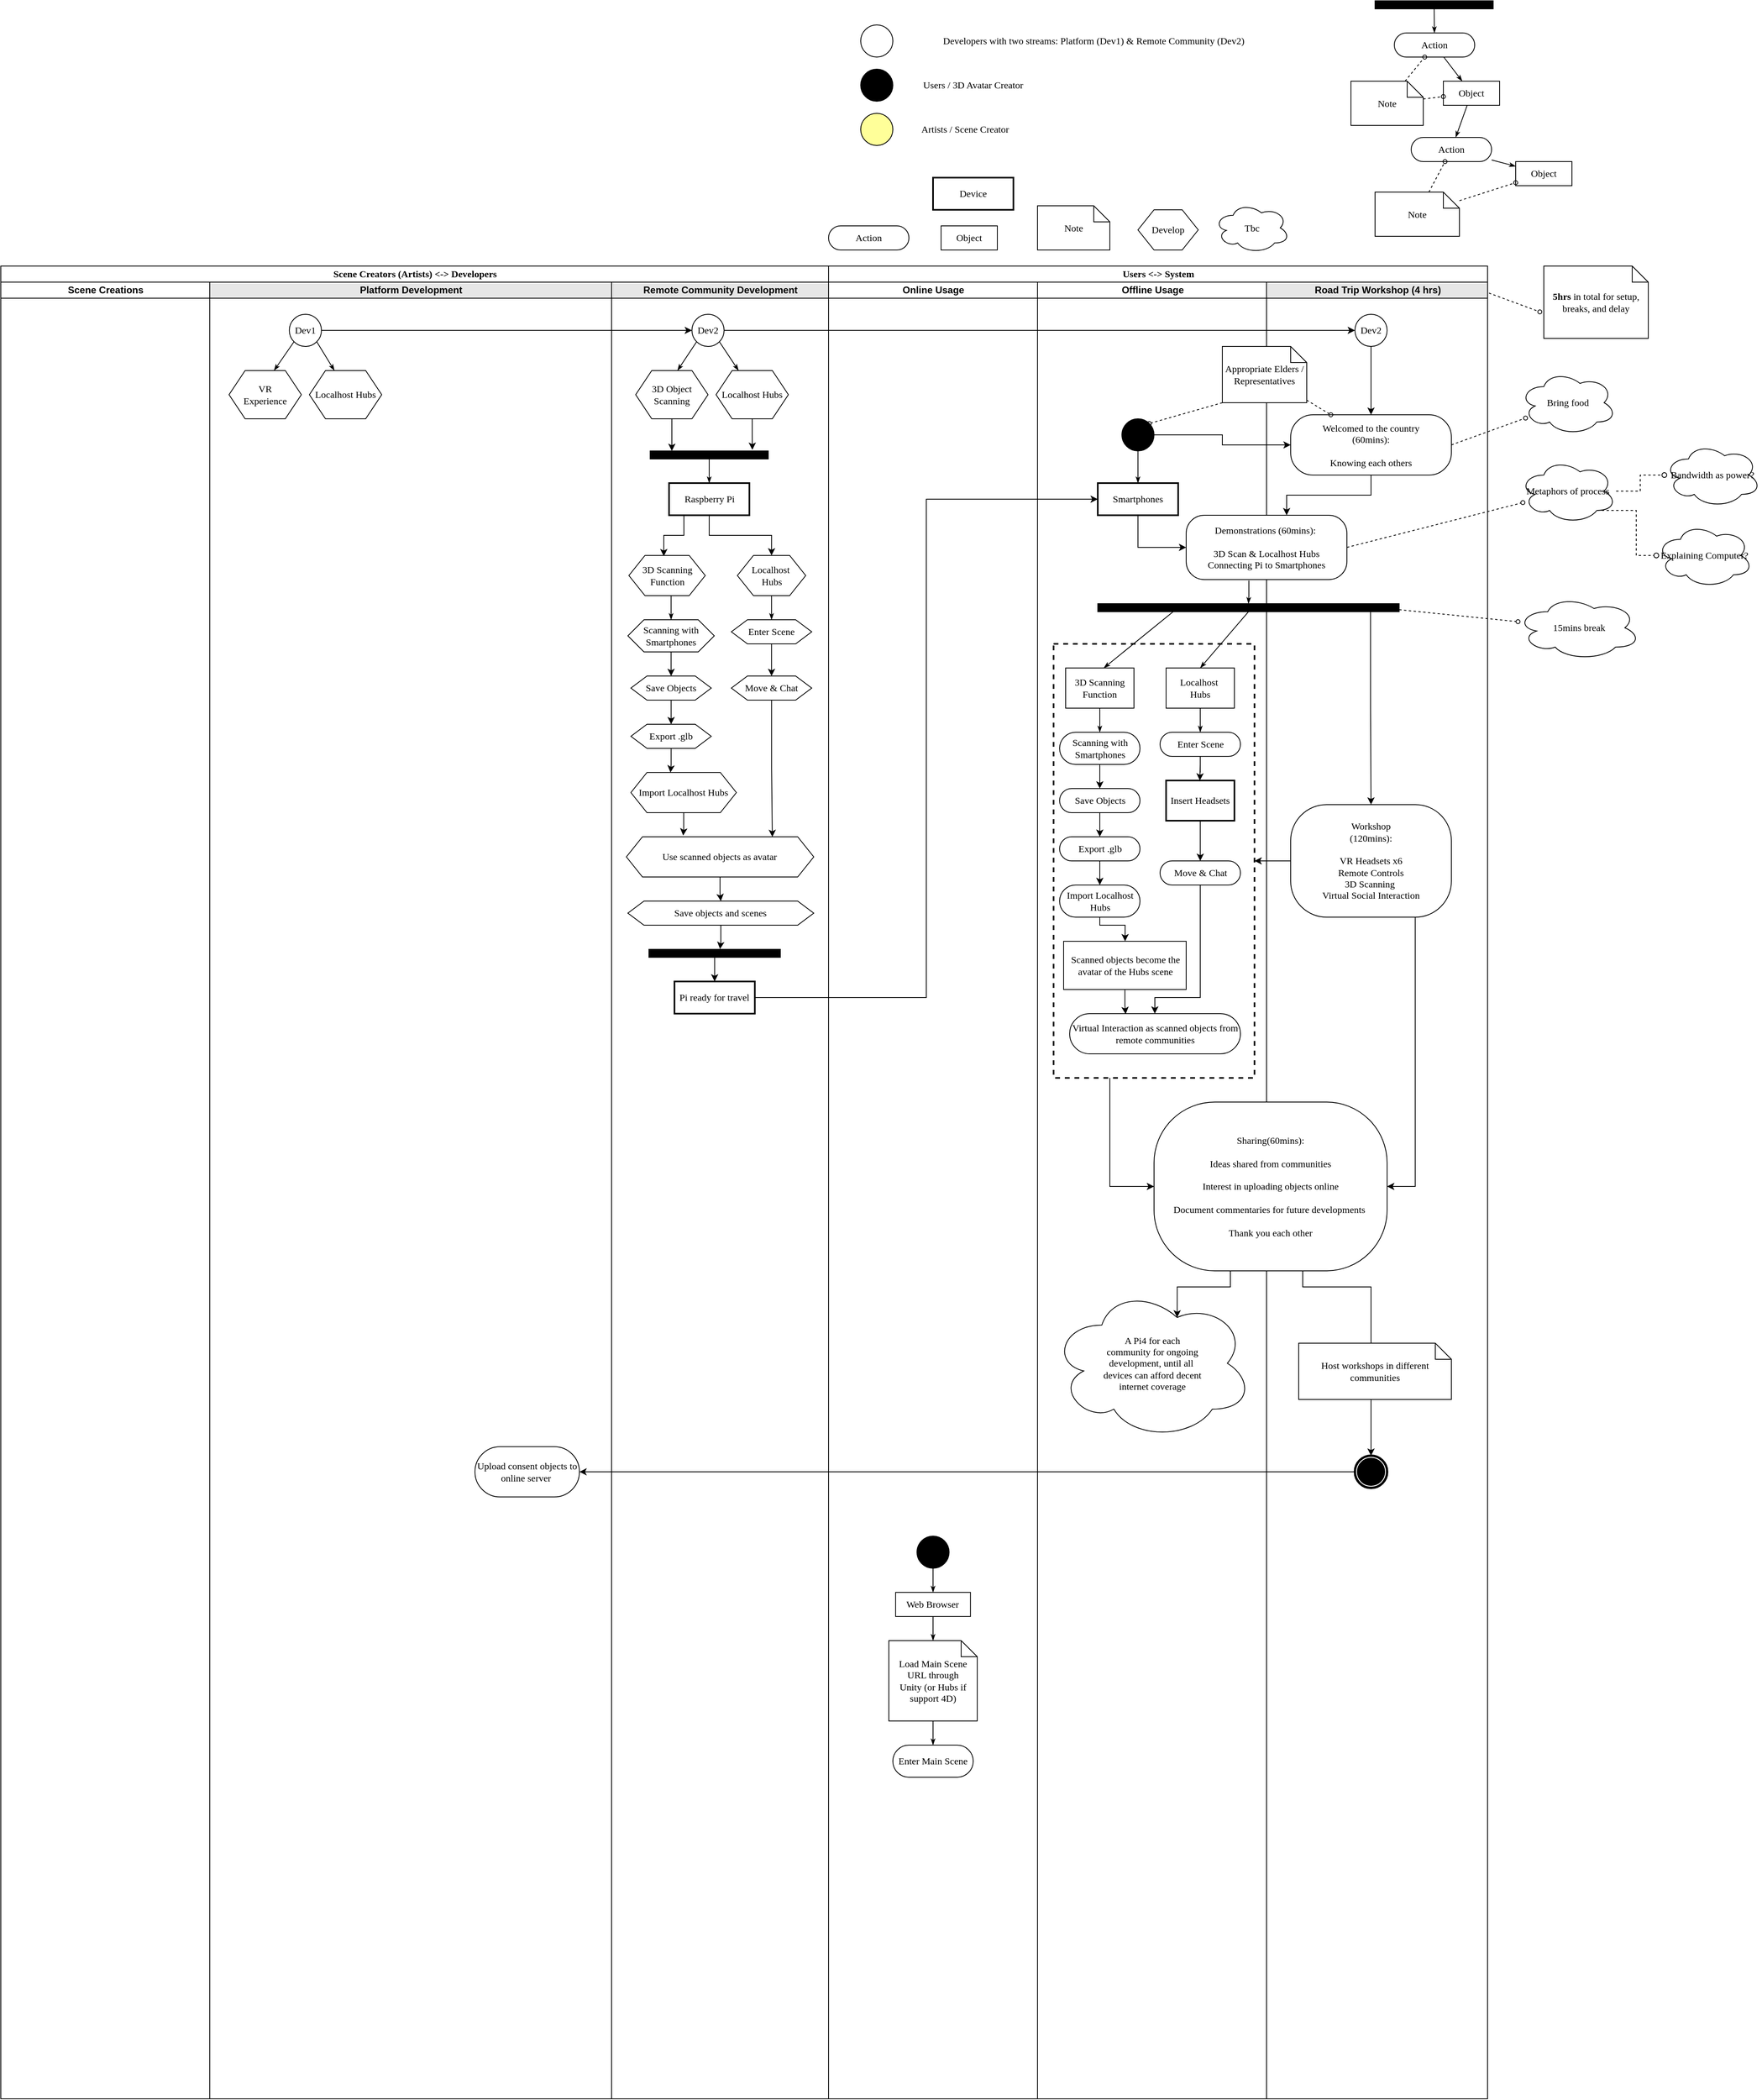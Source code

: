 <mxfile version="14.4.2" type="github">
  <diagram name="Page-1" id="0783ab3e-0a74-02c8-0abd-f7b4e66b4bec">
    <mxGraphModel dx="4490" dy="3575" grid="1" gridSize="10" guides="1" tooltips="1" connect="1" arrows="1" fold="1" page="1" pageScale="1" pageWidth="850" pageHeight="1100" background="#ffffff" math="0" shadow="0">
      <root>
        <mxCell id="0" />
        <mxCell id="1" parent="0" />
        <mxCell id="1c1d494c118603dd-1" value="Users &amp;lt;-&amp;gt; System" style="swimlane;html=1;childLayout=stackLayout;startSize=20;rounded=0;shadow=0;comic=0;labelBackgroundColor=none;strokeWidth=1;fontFamily=Verdana;fontSize=12;align=center;" parent="1" vertex="1">
          <mxGeometry x="40" y="20" width="820" height="2280" as="geometry" />
        </mxCell>
        <mxCell id="1c1d494c118603dd-2" value="Online Usage" style="swimlane;html=1;startSize=20;" parent="1c1d494c118603dd-1" vertex="1">
          <mxGeometry y="20" width="260" height="2260" as="geometry" />
        </mxCell>
        <mxCell id="T3Jf7UutJzuPVManvMLe-4" value="" style="ellipse;whiteSpace=wrap;html=1;rounded=0;shadow=0;comic=0;labelBackgroundColor=none;strokeWidth=1;fillColor=#000000;fontFamily=Verdana;fontSize=12;align=center;" parent="1c1d494c118603dd-2" vertex="1">
          <mxGeometry x="110" y="1560" width="40" height="40" as="geometry" />
        </mxCell>
        <mxCell id="T3Jf7UutJzuPVManvMLe-5" value="Enter Main Scene" style="rounded=1;whiteSpace=wrap;html=1;shadow=0;comic=0;labelBackgroundColor=none;strokeWidth=1;fontFamily=Verdana;fontSize=12;align=center;arcSize=50;" parent="1c1d494c118603dd-2" vertex="1">
          <mxGeometry x="80" y="1820" width="100" height="40" as="geometry" />
        </mxCell>
        <mxCell id="T3Jf7UutJzuPVManvMLe-3" style="edgeStyle=orthogonalEdgeStyle;rounded=0;html=1;labelBackgroundColor=none;startArrow=none;startFill=0;startSize=5;endArrow=classicThin;endFill=1;endSize=5;jettySize=auto;orthogonalLoop=1;strokeWidth=1;fontFamily=Verdana;fontSize=12;entryX=0.5;entryY=0;entryDx=0;entryDy=0;" parent="1c1d494c118603dd-2" source="T3Jf7UutJzuPVManvMLe-4" target="T3Jf7UutJzuPVManvMLe-21" edge="1">
          <mxGeometry relative="1" as="geometry">
            <mxPoint x="130" y="1640" as="targetPoint" />
          </mxGeometry>
        </mxCell>
        <mxCell id="T3Jf7UutJzuPVManvMLe-21" value="Web Browser" style="rounded=0;whiteSpace=wrap;html=1;shadow=0;comic=0;labelBackgroundColor=none;strokeWidth=1;fontFamily=Verdana;fontSize=12;align=center;arcSize=50;" parent="1c1d494c118603dd-2" vertex="1">
          <mxGeometry x="83.45" y="1630" width="93.12" height="30" as="geometry" />
        </mxCell>
        <mxCell id="OEucF-V7NwBfFgC7biBi-5" style="edgeStyle=orthogonalEdgeStyle;rounded=0;html=1;labelBackgroundColor=none;startArrow=none;startFill=0;startSize=5;endArrow=classicThin;endFill=1;endSize=5;jettySize=auto;orthogonalLoop=1;strokeWidth=1;fontFamily=Verdana;fontSize=12;exitX=0.5;exitY=1;exitDx=0;exitDy=0;entryX=0.5;entryY=0;entryDx=0;entryDy=0;" parent="1c1d494c118603dd-2" source="OEucF-V7NwBfFgC7biBi-24" target="T3Jf7UutJzuPVManvMLe-5" edge="1">
          <mxGeometry relative="1" as="geometry">
            <mxPoint x="140" y="1610" as="sourcePoint" />
            <mxPoint x="130" y="1720" as="targetPoint" />
          </mxGeometry>
        </mxCell>
        <mxCell id="OEucF-V7NwBfFgC7biBi-24" value="Load Main Scene URL through&lt;br&gt;Unity (or Hubs if support 4D)" style="shape=note;whiteSpace=wrap;html=1;rounded=0;shadow=0;comic=0;labelBackgroundColor=none;strokeWidth=1;fontFamily=Verdana;fontSize=12;align=center;size=20;" parent="1c1d494c118603dd-2" vertex="1">
          <mxGeometry x="75.01" y="1690" width="110" height="100" as="geometry" />
        </mxCell>
        <mxCell id="OEucF-V7NwBfFgC7biBi-25" style="edgeStyle=orthogonalEdgeStyle;rounded=0;html=1;labelBackgroundColor=none;startArrow=none;startFill=0;startSize=5;endArrow=classicThin;endFill=1;endSize=5;jettySize=auto;orthogonalLoop=1;strokeWidth=1;fontFamily=Verdana;fontSize=12;exitX=0.5;exitY=1;exitDx=0;exitDy=0;entryX=0.5;entryY=0;entryDx=0;entryDy=0;" parent="1c1d494c118603dd-2" source="T3Jf7UutJzuPVManvMLe-21" target="OEucF-V7NwBfFgC7biBi-24" edge="1">
          <mxGeometry relative="1" as="geometry">
            <mxPoint x="170.005" y="1720" as="sourcePoint" />
            <mxPoint x="170" y="1900" as="targetPoint" />
          </mxGeometry>
        </mxCell>
        <mxCell id="M7f4Bh_05YBMvfE91U6M-22" value="" style="edgeStyle=orthogonalEdgeStyle;rounded=0;orthogonalLoop=1;jettySize=auto;html=1;entryX=0;entryY=0.5;entryDx=0;entryDy=0;" edge="1" parent="1c1d494c118603dd-1" source="60571a20871a0731-4" target="M7f4Bh_05YBMvfE91U6M-14">
          <mxGeometry relative="1" as="geometry">
            <mxPoint x="485" y="210" as="targetPoint" />
          </mxGeometry>
        </mxCell>
        <mxCell id="M7f4Bh_05YBMvfE91U6M-23" style="edgeStyle=none;rounded=0;html=1;dashed=1;labelBackgroundColor=none;startArrow=none;startFill=0;startSize=5;endArrow=oval;endFill=0;endSize=5;jettySize=auto;orthogonalLoop=1;strokeWidth=1;fontFamily=Verdana;fontSize=12;exitX=0;exitY=1;exitDx=0;exitDy=0;exitPerimeter=0;entryX=1;entryY=0;entryDx=0;entryDy=0;" edge="1" source="M7f4Bh_05YBMvfE91U6M-25" parent="1c1d494c118603dd-1" target="60571a20871a0731-4">
          <mxGeometry relative="1" as="geometry">
            <mxPoint x="419.142" y="165.858" as="targetPoint" />
          </mxGeometry>
        </mxCell>
        <mxCell id="M7f4Bh_05YBMvfE91U6M-31" value="" style="edgeStyle=orthogonalEdgeStyle;rounded=0;orthogonalLoop=1;jettySize=auto;html=1;entryX=0.5;entryY=1;entryDx=0;entryDy=0;startArrow=classic;startFill=1;endArrow=none;endFill=0;" edge="1" parent="1c1d494c118603dd-1" source="M7f4Bh_05YBMvfE91U6M-26" target="M7f4Bh_05YBMvfE91U6M-1">
          <mxGeometry relative="1" as="geometry">
            <mxPoint x="495" y="295" as="targetPoint" />
          </mxGeometry>
        </mxCell>
        <mxCell id="1c1d494c118603dd-4" value="Offline Usage" style="swimlane;html=1;startSize=20;" parent="1c1d494c118603dd-1" vertex="1">
          <mxGeometry x="260" y="20" width="285" height="2260" as="geometry" />
        </mxCell>
        <mxCell id="1c1d494c118603dd-27" style="edgeStyle=orthogonalEdgeStyle;rounded=0;html=1;labelBackgroundColor=none;startArrow=none;startFill=0;startSize=5;endArrow=classicThin;endFill=1;endSize=5;jettySize=auto;orthogonalLoop=1;strokeWidth=1;fontFamily=Verdana;fontSize=12;entryX=0.5;entryY=0;entryDx=0;entryDy=0;" parent="1c1d494c118603dd-4" source="60571a20871a0731-4" edge="1" target="M7f4Bh_05YBMvfE91U6M-1">
          <mxGeometry relative="1" as="geometry">
            <mxPoint x="125.0" y="560" as="targetPoint" />
          </mxGeometry>
        </mxCell>
        <mxCell id="60571a20871a0731-4" value="" style="ellipse;whiteSpace=wrap;html=1;rounded=0;shadow=0;comic=0;labelBackgroundColor=none;strokeWidth=1;fillColor=#000000;fontFamily=Verdana;fontSize=12;align=center;" parent="1c1d494c118603dd-4" vertex="1">
          <mxGeometry x="105" y="170" width="40" height="40" as="geometry" />
        </mxCell>
        <mxCell id="M7f4Bh_05YBMvfE91U6M-1" value="Smartphones" style="rounded=0;whiteSpace=wrap;html=1;shadow=0;comic=0;labelBackgroundColor=none;strokeWidth=2;fontFamily=Verdana;fontSize=12;align=center;arcSize=50;" vertex="1" parent="1c1d494c118603dd-4">
          <mxGeometry x="75" y="250" width="100" height="40" as="geometry" />
        </mxCell>
        <mxCell id="M7f4Bh_05YBMvfE91U6M-107" value="A Pi4 for each &lt;br&gt;community for ongoing &lt;br&gt;development, until all&amp;nbsp;&lt;br&gt;devices can afford decent&lt;br&gt;internet coverage" style="ellipse;shape=cloud;whiteSpace=wrap;html=1;rounded=0;shadow=0;fontFamily=Verdana;strokeWidth=1;comic=0;" vertex="1" parent="1c1d494c118603dd-4">
          <mxGeometry x="17.5" y="1250" width="250" height="190" as="geometry" />
        </mxCell>
        <mxCell id="M7f4Bh_05YBMvfE91U6M-7" value="Road Trip Workshop (4 hrs)" style="swimlane;html=1;startSize=20;fillColor=#E6E6E6;" vertex="1" parent="1c1d494c118603dd-1">
          <mxGeometry x="545" y="20" width="275" height="2260" as="geometry" />
        </mxCell>
        <mxCell id="M7f4Bh_05YBMvfE91U6M-10" value="" style="shape=mxgraph.bpmn.shape;html=1;verticalLabelPosition=bottom;labelBackgroundColor=#ffffff;verticalAlign=top;perimeter=ellipsePerimeter;outline=end;symbol=terminate;rounded=0;shadow=0;comic=0;strokeWidth=1;fontFamily=Verdana;fontSize=12;align=center;" vertex="1" parent="M7f4Bh_05YBMvfE91U6M-7">
          <mxGeometry x="110" y="1460" width="40" height="40" as="geometry" />
        </mxCell>
        <mxCell id="M7f4Bh_05YBMvfE91U6M-14" value="Welcomed to the country&lt;br&gt;(60mins):&lt;br&gt;&lt;br&gt;Knowing each others" style="rounded=1;whiteSpace=wrap;html=1;shadow=0;comic=0;labelBackgroundColor=none;strokeWidth=1;fontFamily=Verdana;fontSize=12;align=center;arcSize=37;" vertex="1" parent="M7f4Bh_05YBMvfE91U6M-7">
          <mxGeometry x="30" y="165" width="200" height="75" as="geometry" />
        </mxCell>
        <mxCell id="M7f4Bh_05YBMvfE91U6M-17" value="Dev2" style="ellipse;whiteSpace=wrap;html=1;rounded=0;shadow=0;comic=0;labelBackgroundColor=none;strokeWidth=1;fontFamily=Verdana;fontSize=12;align=center;fillColor=#FFFFFF;" vertex="1" parent="M7f4Bh_05YBMvfE91U6M-7">
          <mxGeometry x="110" y="40" width="40" height="40" as="geometry" />
        </mxCell>
        <mxCell id="M7f4Bh_05YBMvfE91U6M-20" value="" style="edgeStyle=orthogonalEdgeStyle;rounded=0;orthogonalLoop=1;jettySize=auto;html=1;entryX=0.5;entryY=0;entryDx=0;entryDy=0;" edge="1" parent="M7f4Bh_05YBMvfE91U6M-7" source="M7f4Bh_05YBMvfE91U6M-17" target="M7f4Bh_05YBMvfE91U6M-14">
          <mxGeometry relative="1" as="geometry">
            <mxPoint x="130" y="130" as="targetPoint" />
          </mxGeometry>
        </mxCell>
        <mxCell id="M7f4Bh_05YBMvfE91U6M-25" value="Appropriate Elders / Representatives" style="shape=note;whiteSpace=wrap;html=1;rounded=0;shadow=0;comic=0;labelBackgroundColor=none;strokeWidth=1;fontFamily=Verdana;fontSize=12;align=center;size=20;" vertex="1" parent="M7f4Bh_05YBMvfE91U6M-7">
          <mxGeometry x="-55" y="80" width="105" height="70" as="geometry" />
        </mxCell>
        <mxCell id="M7f4Bh_05YBMvfE91U6M-24" style="edgeStyle=none;rounded=0;html=1;dashed=1;labelBackgroundColor=none;startArrow=none;startFill=0;startSize=5;endArrow=oval;endFill=0;endSize=5;jettySize=auto;orthogonalLoop=1;strokeWidth=1;fontFamily=Verdana;fontSize=12;entryX=0.25;entryY=0;entryDx=0;entryDy=0;" edge="1" source="M7f4Bh_05YBMvfE91U6M-25" parent="M7f4Bh_05YBMvfE91U6M-7" target="M7f4Bh_05YBMvfE91U6M-14">
          <mxGeometry relative="1" as="geometry">
            <mxPoint x="100" y="135" as="targetPoint" />
          </mxGeometry>
        </mxCell>
        <mxCell id="M7f4Bh_05YBMvfE91U6M-26" value="Demonstrations (60mins):&amp;nbsp;&lt;br&gt;&lt;br&gt;3D Scan &amp;amp; Localhost Hubs&lt;br&gt;Connecting Pi to Smartphones" style="rounded=1;whiteSpace=wrap;html=1;shadow=0;comic=0;labelBackgroundColor=none;strokeWidth=1;fontFamily=Verdana;fontSize=12;align=center;arcSize=28;" vertex="1" parent="M7f4Bh_05YBMvfE91U6M-7">
          <mxGeometry x="-100" y="290" width="200" height="80" as="geometry" />
        </mxCell>
        <mxCell id="M7f4Bh_05YBMvfE91U6M-27" value="" style="edgeStyle=orthogonalEdgeStyle;rounded=0;orthogonalLoop=1;jettySize=auto;html=1;" edge="1" parent="M7f4Bh_05YBMvfE91U6M-7" source="M7f4Bh_05YBMvfE91U6M-14" target="M7f4Bh_05YBMvfE91U6M-26">
          <mxGeometry relative="1" as="geometry">
            <Array as="points">
              <mxPoint x="130" y="265" />
              <mxPoint x="25" y="265" />
            </Array>
          </mxGeometry>
        </mxCell>
        <mxCell id="M7f4Bh_05YBMvfE91U6M-33" value="" style="edgeStyle=orthogonalEdgeStyle;rounded=0;orthogonalLoop=1;jettySize=auto;html=1;exitX=0.905;exitY=0.957;exitDx=0;exitDy=0;exitPerimeter=0;" edge="1" parent="M7f4Bh_05YBMvfE91U6M-7" source="M7f4Bh_05YBMvfE91U6M-63" target="M7f4Bh_05YBMvfE91U6M-32">
          <mxGeometry relative="1" as="geometry">
            <mxPoint x="45" y="470" as="sourcePoint" />
          </mxGeometry>
        </mxCell>
        <mxCell id="M7f4Bh_05YBMvfE91U6M-104" style="edgeStyle=orthogonalEdgeStyle;rounded=0;orthogonalLoop=1;jettySize=auto;html=1;entryX=1;entryY=0.5;entryDx=0;entryDy=0;startArrow=none;startFill=0;endArrow=classic;endFill=1;" edge="1" parent="M7f4Bh_05YBMvfE91U6M-7" source="M7f4Bh_05YBMvfE91U6M-32" target="M7f4Bh_05YBMvfE91U6M-51">
          <mxGeometry relative="1" as="geometry">
            <Array as="points">
              <mxPoint x="185" y="1125" />
            </Array>
          </mxGeometry>
        </mxCell>
        <mxCell id="M7f4Bh_05YBMvfE91U6M-32" value="Workshop&lt;br&gt;(120mins):&lt;br&gt;&lt;br&gt;VR Headsets x6&lt;br&gt;Remote Controls&lt;br&gt;3D Scanning&amp;nbsp;&lt;br&gt;Virtual Social Interaction" style="rounded=1;whiteSpace=wrap;html=1;shadow=0;comic=0;labelBackgroundColor=none;strokeWidth=1;fontFamily=Verdana;fontSize=12;align=center;arcSize=32;" vertex="1" parent="M7f4Bh_05YBMvfE91U6M-7">
          <mxGeometry x="30" y="650" width="200" height="140" as="geometry" />
        </mxCell>
        <mxCell id="M7f4Bh_05YBMvfE91U6M-36" value="" style="edgeStyle=orthogonalEdgeStyle;rounded=0;orthogonalLoop=1;jettySize=auto;html=1;entryX=1;entryY=0.5;entryDx=0;entryDy=0;" edge="1" parent="M7f4Bh_05YBMvfE91U6M-7" source="M7f4Bh_05YBMvfE91U6M-32" target="M7f4Bh_05YBMvfE91U6M-34">
          <mxGeometry relative="1" as="geometry">
            <mxPoint x="-5" y="245" as="targetPoint" />
          </mxGeometry>
        </mxCell>
        <mxCell id="M7f4Bh_05YBMvfE91U6M-51" value="Sharing(60mins):&lt;br&gt;&amp;nbsp;&lt;br&gt;Ideas shared from communities&lt;br&gt;&lt;br&gt;Interest in uploading objects online&lt;br&gt;&lt;br&gt;Document commentaries for future developments&amp;nbsp;&lt;br&gt;&lt;br&gt;Thank you each other" style="rounded=1;whiteSpace=wrap;html=1;shadow=0;comic=0;labelBackgroundColor=none;strokeWidth=1;fontFamily=Verdana;fontSize=12;align=center;arcSize=36;" vertex="1" parent="M7f4Bh_05YBMvfE91U6M-7">
          <mxGeometry x="-140" y="1020" width="290" height="210" as="geometry" />
        </mxCell>
        <mxCell id="M7f4Bh_05YBMvfE91U6M-63" value="" style="whiteSpace=wrap;html=1;rounded=0;shadow=0;comic=0;labelBackgroundColor=none;strokeWidth=1;fillColor=#000000;fontFamily=Verdana;fontSize=12;align=center;rotation=0;" vertex="1" parent="M7f4Bh_05YBMvfE91U6M-7">
          <mxGeometry x="-210" y="400" width="375" height="10" as="geometry" />
        </mxCell>
        <mxCell id="M7f4Bh_05YBMvfE91U6M-64" style="edgeStyle=orthogonalEdgeStyle;rounded=0;html=1;labelBackgroundColor=none;startArrow=none;startFill=0;startSize=5;endArrow=classicThin;endFill=1;endSize=5;jettySize=auto;orthogonalLoop=1;strokeWidth=1;fontFamily=Verdana;fontSize=12;exitX=0.39;exitY=1.014;exitDx=0;exitDy=0;exitPerimeter=0;" edge="1" parent="M7f4Bh_05YBMvfE91U6M-7" target="M7f4Bh_05YBMvfE91U6M-63" source="M7f4Bh_05YBMvfE91U6M-26">
          <mxGeometry relative="1" as="geometry">
            <mxPoint x="90" y="410" as="sourcePoint" />
          </mxGeometry>
        </mxCell>
        <mxCell id="M7f4Bh_05YBMvfE91U6M-105" style="edgeStyle=orthogonalEdgeStyle;rounded=0;orthogonalLoop=1;jettySize=auto;html=1;entryX=0;entryY=0.5;entryDx=0;entryDy=0;startArrow=none;startFill=0;endArrow=classic;endFill=1;" edge="1" parent="M7f4Bh_05YBMvfE91U6M-7" source="M7f4Bh_05YBMvfE91U6M-34" target="M7f4Bh_05YBMvfE91U6M-51">
          <mxGeometry relative="1" as="geometry">
            <Array as="points">
              <mxPoint x="-195" y="1125" />
            </Array>
          </mxGeometry>
        </mxCell>
        <mxCell id="M7f4Bh_05YBMvfE91U6M-34" value="" style="rounded=0;whiteSpace=wrap;html=1;fillColor=none;dashed=1;strokeWidth=2;" vertex="1" parent="M7f4Bh_05YBMvfE91U6M-7">
          <mxGeometry x="-265" y="450" width="250" height="540" as="geometry" />
        </mxCell>
        <mxCell id="M7f4Bh_05YBMvfE91U6M-3" style="rounded=0;html=1;labelBackgroundColor=none;startArrow=none;startFill=0;startSize=5;endArrow=classicThin;endFill=1;endSize=5;jettySize=auto;orthogonalLoop=1;strokeWidth=1;fontFamily=Verdana;fontSize=12;exitX=0.25;exitY=1;exitDx=0;exitDy=0;entryX=0.5;entryY=0;entryDx=0;entryDy=0;" edge="1" parent="M7f4Bh_05YBMvfE91U6M-7" source="M7f4Bh_05YBMvfE91U6M-63">
          <mxGeometry x="320" y="460.002" as="geometry">
            <mxPoint x="-174.142" y="420.002" as="sourcePoint" />
            <mxPoint x="-202.5" y="480" as="targetPoint" />
          </mxGeometry>
        </mxCell>
        <mxCell id="M7f4Bh_05YBMvfE91U6M-4" style="rounded=0;html=1;labelBackgroundColor=none;startArrow=none;startFill=0;startSize=5;endArrow=classicThin;endFill=1;endSize=5;jettySize=auto;orthogonalLoop=1;strokeWidth=1;fontFamily=Verdana;fontSize=12;exitX=0.5;exitY=1;exitDx=0;exitDy=0;entryX=0.5;entryY=0;entryDx=0;entryDy=0;" edge="1" parent="M7f4Bh_05YBMvfE91U6M-7" source="M7f4Bh_05YBMvfE91U6M-63">
          <mxGeometry x="320" y="460.002" as="geometry">
            <mxPoint x="-145.858" y="420.002" as="sourcePoint" />
            <mxPoint x="-82.5" y="480" as="targetPoint" />
          </mxGeometry>
        </mxCell>
        <mxCell id="M7f4Bh_05YBMvfE91U6M-53" value="3D Scanning Function" style="rounded=0;whiteSpace=wrap;html=1;shadow=0;comic=0;labelBackgroundColor=none;strokeWidth=1;fontFamily=Verdana;fontSize=12;align=center;arcSize=50;" vertex="1" parent="M7f4Bh_05YBMvfE91U6M-7">
          <mxGeometry x="-250" y="480" width="85" height="50" as="geometry" />
        </mxCell>
        <mxCell id="M7f4Bh_05YBMvfE91U6M-55" value="Localhost&amp;nbsp;&lt;br&gt;Hubs" style="rounded=0;whiteSpace=wrap;html=1;shadow=0;comic=0;labelBackgroundColor=none;strokeWidth=1;fontFamily=Verdana;fontSize=12;align=center;arcSize=50;" vertex="1" parent="M7f4Bh_05YBMvfE91U6M-7">
          <mxGeometry x="-125" y="480" width="85" height="50" as="geometry" />
        </mxCell>
        <mxCell id="M7f4Bh_05YBMvfE91U6M-58" value="Scanning with Smartphones" style="rounded=1;whiteSpace=wrap;html=1;shadow=0;comic=0;labelBackgroundColor=none;strokeWidth=1;fontFamily=Verdana;fontSize=12;align=center;arcSize=50;" vertex="1" parent="M7f4Bh_05YBMvfE91U6M-7">
          <mxGeometry x="-257.5" y="560" width="100" height="40" as="geometry" />
        </mxCell>
        <mxCell id="M7f4Bh_05YBMvfE91U6M-59" style="edgeStyle=orthogonalEdgeStyle;rounded=0;html=1;labelBackgroundColor=none;startArrow=none;startFill=0;startSize=5;endArrow=classicThin;endFill=1;endSize=5;jettySize=auto;orthogonalLoop=1;strokeWidth=1;fontFamily=Verdana;fontSize=12;exitX=0.5;exitY=1;exitDx=0;exitDy=0;entryX=0.5;entryY=0;entryDx=0;entryDy=0;" edge="1" parent="M7f4Bh_05YBMvfE91U6M-7" target="M7f4Bh_05YBMvfE91U6M-58">
          <mxGeometry x="320" y="460.002" as="geometry">
            <mxPoint x="-207.49" y="530" as="sourcePoint" />
            <mxPoint x="-247.5" y="420" as="targetPoint" />
          </mxGeometry>
        </mxCell>
        <mxCell id="M7f4Bh_05YBMvfE91U6M-60" value="Enter Scene" style="rounded=1;whiteSpace=wrap;html=1;shadow=0;comic=0;labelBackgroundColor=none;strokeWidth=1;fontFamily=Verdana;fontSize=12;align=center;arcSize=50;" vertex="1" parent="M7f4Bh_05YBMvfE91U6M-7">
          <mxGeometry x="-132.5" y="560" width="100" height="30" as="geometry" />
        </mxCell>
        <mxCell id="M7f4Bh_05YBMvfE91U6M-61" style="edgeStyle=orthogonalEdgeStyle;rounded=0;html=1;labelBackgroundColor=none;startArrow=none;startFill=0;startSize=5;endArrow=classicThin;endFill=1;endSize=5;jettySize=auto;orthogonalLoop=1;strokeWidth=1;fontFamily=Verdana;fontSize=12;exitX=0.5;exitY=1;exitDx=0;exitDy=0;entryX=0.5;entryY=0;entryDx=0;entryDy=0;" edge="1" parent="M7f4Bh_05YBMvfE91U6M-7" target="M7f4Bh_05YBMvfE91U6M-60">
          <mxGeometry x="320" y="460.002" as="geometry">
            <mxPoint x="-82.49" y="530" as="sourcePoint" />
            <mxPoint x="-422.5" y="380" as="targetPoint" />
          </mxGeometry>
        </mxCell>
        <mxCell id="M7f4Bh_05YBMvfE91U6M-65" value="Save Objects" style="rounded=1;whiteSpace=wrap;html=1;shadow=0;comic=0;labelBackgroundColor=none;strokeWidth=1;fontFamily=Verdana;fontSize=12;align=center;arcSize=50;" vertex="1" parent="M7f4Bh_05YBMvfE91U6M-7">
          <mxGeometry x="-257.5" y="630" width="100" height="30" as="geometry" />
        </mxCell>
        <mxCell id="M7f4Bh_05YBMvfE91U6M-66" value="" style="edgeStyle=orthogonalEdgeStyle;rounded=0;orthogonalLoop=1;jettySize=auto;html=1;startArrow=none;startFill=0;endArrow=classic;endFill=1;" edge="1" parent="M7f4Bh_05YBMvfE91U6M-7" source="M7f4Bh_05YBMvfE91U6M-58" target="M7f4Bh_05YBMvfE91U6M-65">
          <mxGeometry relative="1" as="geometry" />
        </mxCell>
        <mxCell id="M7f4Bh_05YBMvfE91U6M-67" value="Export .glb" style="rounded=1;whiteSpace=wrap;html=1;shadow=0;comic=0;labelBackgroundColor=none;strokeWidth=1;fontFamily=Verdana;fontSize=12;align=center;arcSize=50;" vertex="1" parent="M7f4Bh_05YBMvfE91U6M-7">
          <mxGeometry x="-257.5" y="690" width="100" height="30" as="geometry" />
        </mxCell>
        <mxCell id="M7f4Bh_05YBMvfE91U6M-68" value="" style="edgeStyle=orthogonalEdgeStyle;rounded=0;orthogonalLoop=1;jettySize=auto;html=1;startArrow=none;startFill=0;endArrow=classic;endFill=1;" edge="1" parent="M7f4Bh_05YBMvfE91U6M-7" source="M7f4Bh_05YBMvfE91U6M-65" target="M7f4Bh_05YBMvfE91U6M-67">
          <mxGeometry relative="1" as="geometry" />
        </mxCell>
        <mxCell id="M7f4Bh_05YBMvfE91U6M-75" value="Insert Headsets" style="rounded=0;whiteSpace=wrap;html=1;shadow=0;comic=0;labelBackgroundColor=none;strokeWidth=2;fontFamily=Verdana;fontSize=12;align=center;arcSize=50;" vertex="1" parent="M7f4Bh_05YBMvfE91U6M-7">
          <mxGeometry x="-125" y="620" width="85" height="50" as="geometry" />
        </mxCell>
        <mxCell id="M7f4Bh_05YBMvfE91U6M-83" style="edgeStyle=orthogonalEdgeStyle;rounded=0;orthogonalLoop=1;jettySize=auto;html=1;startArrow=none;startFill=0;endArrow=classic;endFill=1;" edge="1" parent="M7f4Bh_05YBMvfE91U6M-7" source="M7f4Bh_05YBMvfE91U6M-77" target="M7f4Bh_05YBMvfE91U6M-79">
          <mxGeometry relative="1" as="geometry">
            <Array as="points">
              <mxPoint x="-207" y="800" />
              <mxPoint x="-176" y="800" />
            </Array>
          </mxGeometry>
        </mxCell>
        <mxCell id="M7f4Bh_05YBMvfE91U6M-77" value="Import Localhost Hubs" style="rounded=1;whiteSpace=wrap;html=1;shadow=0;comic=0;labelBackgroundColor=none;strokeWidth=1;fontFamily=Verdana;fontSize=12;align=center;arcSize=50;" vertex="1" parent="M7f4Bh_05YBMvfE91U6M-7">
          <mxGeometry x="-257.5" y="750" width="100" height="40" as="geometry" />
        </mxCell>
        <mxCell id="M7f4Bh_05YBMvfE91U6M-78" value="" style="edgeStyle=orthogonalEdgeStyle;rounded=0;orthogonalLoop=1;jettySize=auto;html=1;startArrow=none;startFill=0;endArrow=classic;endFill=1;" edge="1" parent="M7f4Bh_05YBMvfE91U6M-7" source="M7f4Bh_05YBMvfE91U6M-67" target="M7f4Bh_05YBMvfE91U6M-77">
          <mxGeometry relative="1" as="geometry" />
        </mxCell>
        <mxCell id="M7f4Bh_05YBMvfE91U6M-69" value="Move &amp;amp; Chat" style="rounded=1;whiteSpace=wrap;html=1;shadow=0;comic=0;labelBackgroundColor=none;strokeWidth=1;fontFamily=Verdana;fontSize=12;align=center;arcSize=50;" vertex="1" parent="M7f4Bh_05YBMvfE91U6M-7">
          <mxGeometry x="-132.5" y="720" width="100" height="30" as="geometry" />
        </mxCell>
        <mxCell id="M7f4Bh_05YBMvfE91U6M-76" value="" style="edgeStyle=orthogonalEdgeStyle;rounded=0;orthogonalLoop=1;jettySize=auto;html=1;startArrow=none;startFill=0;endArrow=classic;endFill=1;entryX=0.5;entryY=0;entryDx=0;entryDy=0;" edge="1" parent="M7f4Bh_05YBMvfE91U6M-7" source="M7f4Bh_05YBMvfE91U6M-75" target="M7f4Bh_05YBMvfE91U6M-69">
          <mxGeometry relative="1" as="geometry">
            <mxPoint x="-82" y="700" as="targetPoint" />
          </mxGeometry>
        </mxCell>
        <mxCell id="M7f4Bh_05YBMvfE91U6M-79" value="Scanned objects become the avatar of the Hubs scene" style="rounded=0;whiteSpace=wrap;html=1;shadow=0;comic=0;labelBackgroundColor=none;strokeWidth=1;fontFamily=Verdana;fontSize=12;align=center;arcSize=50;" vertex="1" parent="M7f4Bh_05YBMvfE91U6M-7">
          <mxGeometry x="-252.5" y="820" width="152.5" height="60" as="geometry" />
        </mxCell>
        <mxCell id="M7f4Bh_05YBMvfE91U6M-93" value="" style="edgeStyle=orthogonalEdgeStyle;rounded=0;orthogonalLoop=1;jettySize=auto;html=1;startArrow=none;startFill=0;endArrow=classic;endFill=1;entryX=0.5;entryY=0;entryDx=0;entryDy=0;" edge="1" parent="M7f4Bh_05YBMvfE91U6M-7" source="M7f4Bh_05YBMvfE91U6M-51" target="M7f4Bh_05YBMvfE91U6M-10">
          <mxGeometry relative="1" as="geometry">
            <mxPoint x="130.0" y="1360.0" as="targetPoint" />
            <Array as="points">
              <mxPoint x="45" y="1250" />
              <mxPoint x="130" y="1250" />
            </Array>
          </mxGeometry>
        </mxCell>
        <mxCell id="M7f4Bh_05YBMvfE91U6M-101" value="Host workshops in different communities" style="shape=note;whiteSpace=wrap;html=1;rounded=0;shadow=0;comic=0;labelBackgroundColor=none;strokeWidth=1;fontFamily=Verdana;fontSize=12;align=center;size=20;" vertex="1" parent="M7f4Bh_05YBMvfE91U6M-7">
          <mxGeometry x="40" y="1320" width="190" height="70" as="geometry" />
        </mxCell>
        <mxCell id="M7f4Bh_05YBMvfE91U6M-110" style="edgeStyle=orthogonalEdgeStyle;rounded=0;orthogonalLoop=1;jettySize=auto;html=1;entryX=0.625;entryY=0.2;entryDx=0;entryDy=0;entryPerimeter=0;startArrow=none;startFill=0;endArrow=classic;endFill=1;" edge="1" parent="1c1d494c118603dd-1" source="M7f4Bh_05YBMvfE91U6M-51" target="M7f4Bh_05YBMvfE91U6M-107">
          <mxGeometry relative="1" as="geometry">
            <Array as="points">
              <mxPoint x="500" y="1270" />
              <mxPoint x="434" y="1270" />
            </Array>
          </mxGeometry>
        </mxCell>
        <mxCell id="T3Jf7UutJzuPVManvMLe-6" style="edgeStyle=none;rounded=0;html=1;labelBackgroundColor=none;startArrow=none;startFill=0;startSize=5;endArrow=classicThin;endFill=1;endSize=5;jettySize=auto;orthogonalLoop=1;strokeWidth=1;fontFamily=Verdana;fontSize=12" parent="1" source="T3Jf7UutJzuPVManvMLe-7" target="T3Jf7UutJzuPVManvMLe-11" edge="1">
          <mxGeometry relative="1" as="geometry" />
        </mxCell>
        <mxCell id="T3Jf7UutJzuPVManvMLe-7" value="Action" style="rounded=1;whiteSpace=wrap;html=1;shadow=0;comic=0;labelBackgroundColor=none;strokeWidth=1;fontFamily=Verdana;fontSize=12;align=center;arcSize=50;" parent="1" vertex="1">
          <mxGeometry x="744" y="-270" width="100" height="30" as="geometry" />
        </mxCell>
        <mxCell id="T3Jf7UutJzuPVManvMLe-8" style="edgeStyle=none;rounded=0;html=1;labelBackgroundColor=none;startArrow=none;startFill=0;startSize=5;endArrow=classicThin;endFill=1;endSize=5;jettySize=auto;orthogonalLoop=1;strokeWidth=1;fontFamily=Verdana;fontSize=12" parent="1" source="T3Jf7UutJzuPVManvMLe-9" target="T3Jf7UutJzuPVManvMLe-7" edge="1">
          <mxGeometry relative="1" as="geometry" />
        </mxCell>
        <mxCell id="T3Jf7UutJzuPVManvMLe-9" value="" style="whiteSpace=wrap;html=1;rounded=0;shadow=0;comic=0;labelBackgroundColor=none;strokeWidth=1;fillColor=#000000;fontFamily=Verdana;fontSize=12;align=center;rotation=0;" parent="1" vertex="1">
          <mxGeometry x="720" y="-310" width="147" height="10" as="geometry" />
        </mxCell>
        <mxCell id="T3Jf7UutJzuPVManvMLe-10" style="edgeStyle=none;rounded=0;html=1;labelBackgroundColor=none;startArrow=none;startFill=0;startSize=5;endArrow=classicThin;endFill=1;endSize=5;jettySize=auto;orthogonalLoop=1;strokeWidth=1;fontFamily=Verdana;fontSize=12" parent="1" source="T3Jf7UutJzuPVManvMLe-11" target="T3Jf7UutJzuPVManvMLe-12" edge="1">
          <mxGeometry relative="1" as="geometry" />
        </mxCell>
        <mxCell id="T3Jf7UutJzuPVManvMLe-11" value="Object" style="rounded=0;whiteSpace=wrap;html=1;shadow=0;comic=0;labelBackgroundColor=none;strokeWidth=1;fontFamily=Verdana;fontSize=12;align=center;arcSize=50;" parent="1" vertex="1">
          <mxGeometry x="805" y="-210" width="70" height="30" as="geometry" />
        </mxCell>
        <mxCell id="T3Jf7UutJzuPVManvMLe-12" value="Action" style="rounded=1;whiteSpace=wrap;html=1;shadow=0;comic=0;labelBackgroundColor=none;strokeWidth=1;fontFamily=Verdana;fontSize=12;align=center;arcSize=50;" parent="1" vertex="1">
          <mxGeometry x="765" y="-140" width="100" height="30" as="geometry" />
        </mxCell>
        <mxCell id="T3Jf7UutJzuPVManvMLe-13" style="edgeStyle=none;rounded=0;html=1;dashed=1;labelBackgroundColor=none;startArrow=none;startFill=0;startSize=5;endArrow=oval;endFill=0;endSize=5;jettySize=auto;orthogonalLoop=1;strokeWidth=1;fontFamily=Verdana;fontSize=12" parent="1" source="T3Jf7UutJzuPVManvMLe-15" target="T3Jf7UutJzuPVManvMLe-7" edge="1">
          <mxGeometry relative="1" as="geometry" />
        </mxCell>
        <mxCell id="T3Jf7UutJzuPVManvMLe-14" style="edgeStyle=none;rounded=0;html=1;dashed=1;labelBackgroundColor=none;startArrow=none;startFill=0;startSize=5;endArrow=oval;endFill=0;endSize=5;jettySize=auto;orthogonalLoop=1;strokeWidth=1;fontFamily=Verdana;fontSize=12" parent="1" source="T3Jf7UutJzuPVManvMLe-15" target="T3Jf7UutJzuPVManvMLe-11" edge="1">
          <mxGeometry relative="1" as="geometry" />
        </mxCell>
        <mxCell id="T3Jf7UutJzuPVManvMLe-15" value="Note" style="shape=note;whiteSpace=wrap;html=1;rounded=0;shadow=0;comic=0;labelBackgroundColor=none;strokeWidth=1;fontFamily=Verdana;fontSize=12;align=center;size=20;" parent="1" vertex="1">
          <mxGeometry x="690" y="-210" width="90" height="55" as="geometry" />
        </mxCell>
        <mxCell id="T3Jf7UutJzuPVManvMLe-16" style="edgeStyle=none;rounded=0;html=1;dashed=1;labelBackgroundColor=none;startArrow=none;startFill=0;startSize=5;endArrow=oval;endFill=0;endSize=5;jettySize=auto;orthogonalLoop=1;strokeWidth=1;fontFamily=Verdana;fontSize=12" parent="1" source="T3Jf7UutJzuPVManvMLe-17" target="T3Jf7UutJzuPVManvMLe-12" edge="1">
          <mxGeometry relative="1" as="geometry" />
        </mxCell>
        <mxCell id="T3Jf7UutJzuPVManvMLe-17" value="Note" style="shape=note;whiteSpace=wrap;html=1;rounded=0;shadow=0;comic=0;labelBackgroundColor=none;strokeWidth=1;fontFamily=Verdana;fontSize=12;align=center;size=20;" parent="1" vertex="1">
          <mxGeometry x="720" y="-72" width="105" height="55" as="geometry" />
        </mxCell>
        <mxCell id="T3Jf7UutJzuPVManvMLe-18" value="Object" style="rounded=0;whiteSpace=wrap;html=1;shadow=0;comic=0;labelBackgroundColor=none;strokeWidth=1;fontFamily=Verdana;fontSize=12;align=center;arcSize=50;" parent="1" vertex="1">
          <mxGeometry x="895" y="-110" width="70" height="30" as="geometry" />
        </mxCell>
        <mxCell id="T3Jf7UutJzuPVManvMLe-19" style="edgeStyle=none;rounded=0;html=1;labelBackgroundColor=none;startArrow=none;startFill=0;startSize=5;endArrow=classicThin;endFill=1;endSize=5;jettySize=auto;orthogonalLoop=1;strokeWidth=1;fontFamily=Verdana;fontSize=12" parent="1" source="T3Jf7UutJzuPVManvMLe-12" target="T3Jf7UutJzuPVManvMLe-18" edge="1">
          <mxGeometry relative="1" as="geometry" />
        </mxCell>
        <mxCell id="T3Jf7UutJzuPVManvMLe-20" style="edgeStyle=none;rounded=0;html=1;dashed=1;labelBackgroundColor=none;startArrow=none;startFill=0;startSize=5;endArrow=oval;endFill=0;endSize=5;jettySize=auto;orthogonalLoop=1;strokeWidth=1;fontFamily=Verdana;fontSize=12" parent="1" source="T3Jf7UutJzuPVManvMLe-17" target="T3Jf7UutJzuPVManvMLe-18" edge="1">
          <mxGeometry relative="1" as="geometry" />
        </mxCell>
        <mxCell id="T3Jf7UutJzuPVManvMLe-22" value="Action" style="rounded=1;whiteSpace=wrap;html=1;shadow=0;comic=0;labelBackgroundColor=none;strokeWidth=1;fontFamily=Verdana;fontSize=12;align=center;arcSize=50;" parent="1" vertex="1">
          <mxGeometry x="40" y="-30" width="100" height="30" as="geometry" />
        </mxCell>
        <mxCell id="T3Jf7UutJzuPVManvMLe-23" value="Object" style="rounded=0;whiteSpace=wrap;html=1;shadow=0;comic=0;labelBackgroundColor=none;strokeWidth=1;fontFamily=Verdana;fontSize=12;align=center;arcSize=50;" parent="1" vertex="1">
          <mxGeometry x="180" y="-30" width="70" height="30" as="geometry" />
        </mxCell>
        <mxCell id="T3Jf7UutJzuPVManvMLe-24" value="Note" style="shape=note;whiteSpace=wrap;html=1;rounded=0;shadow=0;comic=0;labelBackgroundColor=none;strokeWidth=1;fontFamily=Verdana;fontSize=12;align=center;size=20;" parent="1" vertex="1">
          <mxGeometry x="300" y="-55" width="90" height="55" as="geometry" />
        </mxCell>
        <mxCell id="T3Jf7UutJzuPVManvMLe-25" value="Scene Creators (Artists) &amp;lt;-&amp;gt; Developers" style="swimlane;html=1;childLayout=stackLayout;startSize=20;rounded=0;shadow=0;comic=0;labelBackgroundColor=none;strokeWidth=1;fontFamily=Verdana;fontSize=12;align=center;" parent="1" vertex="1">
          <mxGeometry x="-990" y="20" width="1030" height="2280" as="geometry" />
        </mxCell>
        <mxCell id="T3Jf7UutJzuPVManvMLe-26" value="Scene Creations" style="swimlane;html=1;startSize=20;" parent="T3Jf7UutJzuPVManvMLe-25" vertex="1">
          <mxGeometry y="20" width="260" height="2260" as="geometry" />
        </mxCell>
        <mxCell id="T3Jf7UutJzuPVManvMLe-31" value="Platform Development" style="swimlane;html=1;startSize=20;fillColor=#E6E6E6;" parent="T3Jf7UutJzuPVManvMLe-25" vertex="1">
          <mxGeometry x="260" y="20" width="500" height="2260" as="geometry" />
        </mxCell>
        <mxCell id="OEucF-V7NwBfFgC7biBi-6" value="Dev1" style="ellipse;whiteSpace=wrap;html=1;rounded=0;shadow=0;comic=0;labelBackgroundColor=none;strokeWidth=1;fontFamily=Verdana;fontSize=12;align=center;fillColor=#FFFFFF;" parent="T3Jf7UutJzuPVManvMLe-31" vertex="1">
          <mxGeometry x="99" y="40" width="40" height="40" as="geometry" />
        </mxCell>
        <mxCell id="OEucF-V7NwBfFgC7biBi-11" style="rounded=0;html=1;labelBackgroundColor=none;startArrow=none;startFill=0;startSize=5;endArrow=classicThin;endFill=1;endSize=5;jettySize=auto;orthogonalLoop=1;strokeWidth=1;fontFamily=Verdana;fontSize=12;exitX=0;exitY=1;exitDx=0;exitDy=0;" parent="T3Jf7UutJzuPVManvMLe-31" source="OEucF-V7NwBfFgC7biBi-6" edge="1">
          <mxGeometry relative="1" as="geometry">
            <mxPoint x="110" y="90" as="sourcePoint" />
            <mxPoint x="80" y="110" as="targetPoint" />
          </mxGeometry>
        </mxCell>
        <mxCell id="OEucF-V7NwBfFgC7biBi-13" style="rounded=0;html=1;labelBackgroundColor=none;startArrow=none;startFill=0;startSize=5;endArrow=classicThin;endFill=1;endSize=5;jettySize=auto;orthogonalLoop=1;strokeWidth=1;fontFamily=Verdana;fontSize=12;exitX=1;exitY=1;exitDx=0;exitDy=0;" parent="T3Jf7UutJzuPVManvMLe-31" source="OEucF-V7NwBfFgC7biBi-6" edge="1">
          <mxGeometry relative="1" as="geometry">
            <mxPoint x="139.998" y="84.142" as="sourcePoint" />
            <mxPoint x="155.14" y="110" as="targetPoint" />
          </mxGeometry>
        </mxCell>
        <mxCell id="M7f4Bh_05YBMvfE91U6M-109" value="Upload consent objects to &lt;br&gt;online server&amp;nbsp;" style="rounded=1;whiteSpace=wrap;html=1;shadow=0;comic=0;labelBackgroundColor=none;strokeWidth=1;fontFamily=Verdana;fontSize=12;align=center;arcSize=50;" vertex="1" parent="T3Jf7UutJzuPVManvMLe-31">
          <mxGeometry x="330" y="1448.75" width="130" height="62.5" as="geometry" />
        </mxCell>
        <mxCell id="M7f4Bh_05YBMvfE91U6M-115" value="VR &lt;br&gt;Experience" style="shape=hexagon;perimeter=hexagonPerimeter2;whiteSpace=wrap;html=1;fixedSize=1;rounded=0;shadow=0;fontFamily=Verdana;strokeWidth=1;arcSize=50;comic=0;" vertex="1" parent="T3Jf7UutJzuPVManvMLe-31">
          <mxGeometry x="24" y="110" width="90" height="60" as="geometry" />
        </mxCell>
        <mxCell id="M7f4Bh_05YBMvfE91U6M-116" value="Localhost Hubs" style="shape=hexagon;perimeter=hexagonPerimeter2;whiteSpace=wrap;html=1;fixedSize=1;rounded=0;shadow=0;fontFamily=Verdana;strokeWidth=1;arcSize=50;comic=0;" vertex="1" parent="T3Jf7UutJzuPVManvMLe-31">
          <mxGeometry x="124" y="110" width="90" height="60" as="geometry" />
        </mxCell>
        <mxCell id="OEucF-V7NwBfFgC7biBi-8" value="" style="edgeStyle=orthogonalEdgeStyle;rounded=0;orthogonalLoop=1;jettySize=auto;html=1;" parent="T3Jf7UutJzuPVManvMLe-25" source="OEucF-V7NwBfFgC7biBi-6" target="OEucF-V7NwBfFgC7biBi-7" edge="1">
          <mxGeometry relative="1" as="geometry" />
        </mxCell>
        <mxCell id="1c1d494c118603dd-3" value="Remote Community Development" style="swimlane;html=1;startSize=20;fillColor=#E6E6E6;" parent="T3Jf7UutJzuPVManvMLe-25" vertex="1">
          <mxGeometry x="760" y="20" width="270" height="2260" as="geometry" />
        </mxCell>
        <mxCell id="1c1d494c118603dd-12" value="" style="whiteSpace=wrap;html=1;rounded=0;shadow=0;comic=0;labelBackgroundColor=none;strokeWidth=1;fillColor=#000000;fontFamily=Verdana;fontSize=12;align=center;rotation=0;" parent="1c1d494c118603dd-3" vertex="1">
          <mxGeometry x="48" y="210" width="147" height="10" as="geometry" />
        </mxCell>
        <mxCell id="OEucF-V7NwBfFgC7biBi-7" value="Dev2" style="ellipse;whiteSpace=wrap;html=1;rounded=0;shadow=0;comic=0;labelBackgroundColor=none;strokeWidth=1;fontFamily=Verdana;fontSize=12;align=center;fillColor=#FFFFFF;" parent="1c1d494c118603dd-3" vertex="1">
          <mxGeometry x="100" y="40" width="40" height="40" as="geometry" />
        </mxCell>
        <mxCell id="OEucF-V7NwBfFgC7biBi-14" style="rounded=0;html=1;labelBackgroundColor=none;startArrow=none;startFill=0;startSize=5;endArrow=classicThin;endFill=1;endSize=5;jettySize=auto;orthogonalLoop=1;strokeWidth=1;fontFamily=Verdana;fontSize=12;exitX=0;exitY=1;exitDx=0;exitDy=0;" parent="1c1d494c118603dd-3" source="OEucF-V7NwBfFgC7biBi-7" edge="1">
          <mxGeometry relative="1" as="geometry">
            <mxPoint x="107.288" y="70.002" as="sourcePoint" />
            <mxPoint x="82" y="110" as="targetPoint" />
          </mxGeometry>
        </mxCell>
        <mxCell id="OEucF-V7NwBfFgC7biBi-15" style="rounded=0;html=1;labelBackgroundColor=none;startArrow=none;startFill=0;startSize=5;endArrow=classicThin;endFill=1;endSize=5;jettySize=auto;orthogonalLoop=1;strokeWidth=1;fontFamily=Verdana;fontSize=12;exitX=1;exitY=1;exitDx=0;exitDy=0;" parent="1c1d494c118603dd-3" source="OEucF-V7NwBfFgC7biBi-7" edge="1">
          <mxGeometry relative="1" as="geometry">
            <mxPoint x="135.572" y="70.002" as="sourcePoint" />
            <mxPoint x="158" y="110" as="targetPoint" />
          </mxGeometry>
        </mxCell>
        <mxCell id="M7f4Bh_05YBMvfE91U6M-124" style="edgeStyle=orthogonalEdgeStyle;rounded=0;orthogonalLoop=1;jettySize=auto;html=1;startArrow=none;startFill=0;endArrow=classic;endFill=1;" edge="1" parent="1c1d494c118603dd-3" source="OEucF-V7NwBfFgC7biBi-18">
          <mxGeometry relative="1" as="geometry">
            <mxPoint x="75" y="210" as="targetPoint" />
          </mxGeometry>
        </mxCell>
        <mxCell id="OEucF-V7NwBfFgC7biBi-18" value="3D Object&lt;br&gt;Scanning" style="shape=hexagon;perimeter=hexagonPerimeter2;whiteSpace=wrap;html=1;fixedSize=1;rounded=0;shadow=0;fontFamily=Verdana;strokeWidth=1;arcSize=50;comic=0;" parent="1c1d494c118603dd-3" vertex="1">
          <mxGeometry x="30" y="110" width="90" height="60" as="geometry" />
        </mxCell>
        <mxCell id="M7f4Bh_05YBMvfE91U6M-184" style="edgeStyle=orthogonalEdgeStyle;rounded=0;orthogonalLoop=1;jettySize=auto;html=1;entryX=0.865;entryY=-0.141;entryDx=0;entryDy=0;entryPerimeter=0;startArrow=none;startFill=0;endArrow=classic;endFill=1;" edge="1" parent="1c1d494c118603dd-3" source="OEucF-V7NwBfFgC7biBi-21" target="1c1d494c118603dd-12">
          <mxGeometry relative="1" as="geometry" />
        </mxCell>
        <mxCell id="OEucF-V7NwBfFgC7biBi-21" value="Localhost Hubs" style="shape=hexagon;perimeter=hexagonPerimeter2;whiteSpace=wrap;html=1;fixedSize=1;rounded=0;shadow=0;fontFamily=Verdana;strokeWidth=1;arcSize=50;comic=0;" parent="1c1d494c118603dd-3" vertex="1">
          <mxGeometry x="130" y="110" width="90" height="60" as="geometry" />
        </mxCell>
        <mxCell id="M7f4Bh_05YBMvfE91U6M-189" style="edgeStyle=orthogonalEdgeStyle;rounded=0;orthogonalLoop=1;jettySize=auto;html=1;entryX=0.457;entryY=0.02;entryDx=0;entryDy=0;entryPerimeter=0;startArrow=none;startFill=0;endArrow=classic;endFill=1;" edge="1" parent="1c1d494c118603dd-3" source="OEucF-V7NwBfFgC7biBi-22" target="M7f4Bh_05YBMvfE91U6M-151">
          <mxGeometry relative="1" as="geometry">
            <Array as="points">
              <mxPoint x="90" y="315" />
              <mxPoint x="65" y="315" />
            </Array>
          </mxGeometry>
        </mxCell>
        <mxCell id="M7f4Bh_05YBMvfE91U6M-190" style="edgeStyle=orthogonalEdgeStyle;rounded=0;orthogonalLoop=1;jettySize=auto;html=1;entryX=0.5;entryY=0;entryDx=0;entryDy=0;startArrow=none;startFill=0;endArrow=classic;endFill=1;" edge="1" parent="1c1d494c118603dd-3" source="OEucF-V7NwBfFgC7biBi-22" target="M7f4Bh_05YBMvfE91U6M-152">
          <mxGeometry relative="1" as="geometry" />
        </mxCell>
        <mxCell id="OEucF-V7NwBfFgC7biBi-22" value="Raspberry Pi" style="rounded=0;whiteSpace=wrap;html=1;shadow=0;comic=0;labelBackgroundColor=none;strokeWidth=2;fontFamily=Verdana;fontSize=12;align=center;arcSize=50;" parent="1c1d494c118603dd-3" vertex="1">
          <mxGeometry x="71.5" y="250" width="100" height="40" as="geometry" />
        </mxCell>
        <mxCell id="OEucF-V7NwBfFgC7biBi-28" style="edgeStyle=orthogonalEdgeStyle;rounded=0;html=1;labelBackgroundColor=none;startArrow=none;startFill=0;startSize=5;endArrow=classicThin;endFill=1;endSize=5;jettySize=auto;orthogonalLoop=1;strokeWidth=1;fontFamily=Verdana;fontSize=12;exitX=0.5;exitY=1;exitDx=0;exitDy=0;" parent="1c1d494c118603dd-3" source="1c1d494c118603dd-12" target="OEucF-V7NwBfFgC7biBi-22" edge="1">
          <mxGeometry relative="1" as="geometry">
            <mxPoint x="121.33" y="500" as="sourcePoint" />
            <mxPoint x="121.34" y="530" as="targetPoint" />
          </mxGeometry>
        </mxCell>
        <mxCell id="M7f4Bh_05YBMvfE91U6M-151" value="3D Scanning Function" style="shape=hexagon;perimeter=hexagonPerimeter2;whiteSpace=wrap;html=1;fixedSize=1;shadow=0;fontFamily=Verdana;fontSize=12;fontColor=#000000;align=center;strokeColor=#000000;strokeWidth=1;fillColor=#ffffff;comic=0;" vertex="1" parent="1c1d494c118603dd-3">
          <mxGeometry x="21.56" y="340" width="95" height="50" as="geometry" />
        </mxCell>
        <mxCell id="M7f4Bh_05YBMvfE91U6M-152" value="Localhost&amp;nbsp;&lt;br&gt;Hubs" style="shape=hexagon;perimeter=hexagonPerimeter2;whiteSpace=wrap;html=1;fixedSize=1;shadow=0;fontFamily=Verdana;fontSize=12;fontColor=#000000;align=center;strokeColor=#000000;strokeWidth=1;fillColor=#ffffff;comic=0;" vertex="1" parent="1c1d494c118603dd-3">
          <mxGeometry x="156.56" y="340" width="85" height="50" as="geometry" />
        </mxCell>
        <mxCell id="M7f4Bh_05YBMvfE91U6M-153" value="Scanning with Smartphones" style="shape=hexagon;perimeter=hexagonPerimeter2;whiteSpace=wrap;html=1;fixedSize=1;shadow=0;fontFamily=Verdana;fontSize=12;fontColor=#000000;align=center;strokeColor=#000000;strokeWidth=1;fillColor=#ffffff;comic=0;" vertex="1" parent="1c1d494c118603dd-3">
          <mxGeometry x="20.31" y="420" width="107.5" height="40" as="geometry" />
        </mxCell>
        <mxCell id="M7f4Bh_05YBMvfE91U6M-154" style="edgeStyle=orthogonalEdgeStyle;rounded=0;html=1;labelBackgroundColor=none;startArrow=none;startFill=0;startSize=5;endArrow=classicThin;endFill=1;endSize=5;jettySize=auto;orthogonalLoop=1;strokeWidth=1;fontFamily=Verdana;fontSize=12;exitX=0.5;exitY=1;exitDx=0;exitDy=0;entryX=0.5;entryY=0;entryDx=0;entryDy=0;" edge="1" parent="1c1d494c118603dd-3" target="M7f4Bh_05YBMvfE91U6M-153">
          <mxGeometry x="16.56" y="280.002" as="geometry">
            <mxPoint x="74.07" y="390" as="sourcePoint" />
            <mxPoint x="-550.94" y="240" as="targetPoint" />
          </mxGeometry>
        </mxCell>
        <mxCell id="M7f4Bh_05YBMvfE91U6M-155" value="Enter Scene" style="shape=hexagon;perimeter=hexagonPerimeter2;whiteSpace=wrap;html=1;fixedSize=1;shadow=0;fontFamily=Verdana;fontSize=12;fontColor=#000000;align=center;strokeColor=#000000;strokeWidth=1;fillColor=#ffffff;comic=0;" vertex="1" parent="1c1d494c118603dd-3">
          <mxGeometry x="149.06" y="420" width="100" height="30" as="geometry" />
        </mxCell>
        <mxCell id="M7f4Bh_05YBMvfE91U6M-156" style="edgeStyle=orthogonalEdgeStyle;rounded=0;html=1;labelBackgroundColor=none;startArrow=none;startFill=0;startSize=5;endArrow=classicThin;endFill=1;endSize=5;jettySize=auto;orthogonalLoop=1;strokeWidth=1;fontFamily=Verdana;fontSize=12;exitX=0.5;exitY=1;exitDx=0;exitDy=0;entryX=0.5;entryY=0;entryDx=0;entryDy=0;" edge="1" parent="1c1d494c118603dd-3" target="M7f4Bh_05YBMvfE91U6M-155">
          <mxGeometry x="16.56" y="280.002" as="geometry">
            <mxPoint x="199.07" y="390" as="sourcePoint" />
            <mxPoint x="-725.94" y="200" as="targetPoint" />
          </mxGeometry>
        </mxCell>
        <mxCell id="M7f4Bh_05YBMvfE91U6M-157" value="Save Objects" style="shape=hexagon;perimeter=hexagonPerimeter2;whiteSpace=wrap;html=1;fixedSize=1;shadow=0;fontFamily=Verdana;fontSize=12;fontColor=#000000;align=center;strokeColor=#000000;strokeWidth=1;fillColor=#ffffff;comic=0;" vertex="1" parent="1c1d494c118603dd-3">
          <mxGeometry x="24.06" y="490" width="100" height="30" as="geometry" />
        </mxCell>
        <mxCell id="M7f4Bh_05YBMvfE91U6M-158" value="" style="edgeStyle=orthogonalEdgeStyle;rounded=0;orthogonalLoop=1;jettySize=auto;html=1;startArrow=none;startFill=0;endArrow=classic;endFill=1;" edge="1" parent="1c1d494c118603dd-3" source="M7f4Bh_05YBMvfE91U6M-153" target="M7f4Bh_05YBMvfE91U6M-157">
          <mxGeometry relative="1" as="geometry" />
        </mxCell>
        <mxCell id="M7f4Bh_05YBMvfE91U6M-174" style="edgeStyle=orthogonalEdgeStyle;rounded=0;orthogonalLoop=1;jettySize=auto;html=1;entryX=0.375;entryY=0;entryDx=0;entryDy=0;startArrow=none;startFill=0;endArrow=classic;endFill=1;" edge="1" parent="1c1d494c118603dd-3" source="M7f4Bh_05YBMvfE91U6M-159" target="M7f4Bh_05YBMvfE91U6M-163">
          <mxGeometry relative="1" as="geometry" />
        </mxCell>
        <mxCell id="M7f4Bh_05YBMvfE91U6M-159" value="Export .glb" style="shape=hexagon;perimeter=hexagonPerimeter2;whiteSpace=wrap;html=1;fixedSize=1;shadow=0;fontFamily=Verdana;fontSize=12;fontColor=#000000;align=center;strokeColor=#000000;strokeWidth=1;fillColor=#ffffff;comic=0;" vertex="1" parent="1c1d494c118603dd-3">
          <mxGeometry x="24.06" y="550" width="100" height="30" as="geometry" />
        </mxCell>
        <mxCell id="M7f4Bh_05YBMvfE91U6M-160" value="" style="edgeStyle=orthogonalEdgeStyle;rounded=0;orthogonalLoop=1;jettySize=auto;html=1;startArrow=none;startFill=0;endArrow=classic;endFill=1;" edge="1" parent="1c1d494c118603dd-3" source="M7f4Bh_05YBMvfE91U6M-157" target="M7f4Bh_05YBMvfE91U6M-159">
          <mxGeometry relative="1" as="geometry" />
        </mxCell>
        <mxCell id="M7f4Bh_05YBMvfE91U6M-182" style="edgeStyle=orthogonalEdgeStyle;rounded=0;orthogonalLoop=1;jettySize=auto;html=1;entryX=0.303;entryY=-0.031;entryDx=0;entryDy=0;entryPerimeter=0;startArrow=none;startFill=0;endArrow=classic;endFill=1;" edge="1" parent="1c1d494c118603dd-3" source="M7f4Bh_05YBMvfE91U6M-163" target="M7f4Bh_05YBMvfE91U6M-167">
          <mxGeometry relative="1" as="geometry" />
        </mxCell>
        <mxCell id="M7f4Bh_05YBMvfE91U6M-163" value="Import Localhost Hubs" style="shape=hexagon;perimeter=hexagonPerimeter2;whiteSpace=wrap;html=1;fixedSize=1;shadow=0;fontFamily=Verdana;fontSize=12;fontColor=#000000;align=center;strokeColor=#000000;strokeWidth=1;fillColor=#ffffff;comic=0;" vertex="1" parent="1c1d494c118603dd-3">
          <mxGeometry x="24.06" y="610" width="131.25" height="50" as="geometry" />
        </mxCell>
        <mxCell id="M7f4Bh_05YBMvfE91U6M-181" style="edgeStyle=orthogonalEdgeStyle;rounded=0;orthogonalLoop=1;jettySize=auto;html=1;entryX=0.779;entryY=0.003;entryDx=0;entryDy=0;entryPerimeter=0;startArrow=none;startFill=0;endArrow=classic;endFill=1;" edge="1" parent="1c1d494c118603dd-3" source="M7f4Bh_05YBMvfE91U6M-165" target="M7f4Bh_05YBMvfE91U6M-167">
          <mxGeometry relative="1" as="geometry" />
        </mxCell>
        <mxCell id="M7f4Bh_05YBMvfE91U6M-165" value="Move &amp;amp; Chat" style="shape=hexagon;perimeter=hexagonPerimeter2;whiteSpace=wrap;html=1;fixedSize=1;shadow=0;fontFamily=Verdana;fontSize=12;fontColor=#000000;align=center;strokeColor=#000000;strokeWidth=1;fillColor=#ffffff;comic=0;" vertex="1" parent="1c1d494c118603dd-3">
          <mxGeometry x="149.06" y="490" width="100" height="30" as="geometry" />
        </mxCell>
        <mxCell id="M7f4Bh_05YBMvfE91U6M-183" style="edgeStyle=orthogonalEdgeStyle;rounded=0;orthogonalLoop=1;jettySize=auto;html=1;entryX=0.5;entryY=0;entryDx=0;entryDy=0;startArrow=none;startFill=0;endArrow=classic;endFill=1;" edge="1" parent="1c1d494c118603dd-3" source="M7f4Bh_05YBMvfE91U6M-167" target="M7f4Bh_05YBMvfE91U6M-169">
          <mxGeometry relative="1" as="geometry" />
        </mxCell>
        <mxCell id="M7f4Bh_05YBMvfE91U6M-167" value="Use scanned objects as avatar" style="shape=hexagon;perimeter=hexagonPerimeter2;whiteSpace=wrap;html=1;fixedSize=1;shadow=0;fontFamily=Verdana;fontSize=12;fontColor=#000000;align=center;strokeColor=#000000;strokeWidth=1;fillColor=#ffffff;comic=0;" vertex="1" parent="1c1d494c118603dd-3">
          <mxGeometry x="18.44" y="690" width="233.12" height="50" as="geometry" />
        </mxCell>
        <mxCell id="M7f4Bh_05YBMvfE91U6M-168" value="" style="edgeStyle=orthogonalEdgeStyle;rounded=0;orthogonalLoop=1;jettySize=auto;html=1;startArrow=none;startFill=0;endArrow=classic;endFill=1;" edge="1" parent="1c1d494c118603dd-3" source="M7f4Bh_05YBMvfE91U6M-155" target="M7f4Bh_05YBMvfE91U6M-165">
          <mxGeometry relative="1" as="geometry">
            <mxPoint x="198.56" y="480" as="targetPoint" />
          </mxGeometry>
        </mxCell>
        <mxCell id="M7f4Bh_05YBMvfE91U6M-188" style="edgeStyle=orthogonalEdgeStyle;rounded=0;orthogonalLoop=1;jettySize=auto;html=1;entryX=0.541;entryY=-0.033;entryDx=0;entryDy=0;entryPerimeter=0;startArrow=none;startFill=0;endArrow=classic;endFill=1;" edge="1" parent="1c1d494c118603dd-3" source="M7f4Bh_05YBMvfE91U6M-169" target="M7f4Bh_05YBMvfE91U6M-185">
          <mxGeometry relative="1" as="geometry" />
        </mxCell>
        <mxCell id="M7f4Bh_05YBMvfE91U6M-169" value="Save objects and scenes" style="shape=hexagon;perimeter=hexagonPerimeter2;whiteSpace=wrap;html=1;fixedSize=1;shadow=0;fontFamily=Verdana;fontSize=12;fontColor=#000000;align=center;strokeColor=#000000;strokeWidth=1;fillColor=#ffffff;comic=0;" vertex="1" parent="1c1d494c118603dd-3">
          <mxGeometry x="20.31" y="770" width="231.25" height="30" as="geometry" />
        </mxCell>
        <mxCell id="M7f4Bh_05YBMvfE91U6M-191" style="edgeStyle=orthogonalEdgeStyle;rounded=0;orthogonalLoop=1;jettySize=auto;html=1;entryX=0.5;entryY=0;entryDx=0;entryDy=0;startArrow=none;startFill=0;endArrow=classic;endFill=1;" edge="1" parent="1c1d494c118603dd-3" source="M7f4Bh_05YBMvfE91U6M-185" target="M7f4Bh_05YBMvfE91U6M-187">
          <mxGeometry relative="1" as="geometry" />
        </mxCell>
        <mxCell id="M7f4Bh_05YBMvfE91U6M-185" value="" style="whiteSpace=wrap;html=1;rounded=0;shadow=0;comic=0;labelBackgroundColor=none;strokeWidth=1;fillColor=#000000;fontFamily=Verdana;fontSize=12;align=center;rotation=0;" vertex="1" parent="1c1d494c118603dd-3">
          <mxGeometry x="46.5" y="830" width="163.5" height="10" as="geometry" />
        </mxCell>
        <mxCell id="M7f4Bh_05YBMvfE91U6M-187" value="Pi ready for travel" style="rounded=0;whiteSpace=wrap;html=1;shadow=0;comic=0;labelBackgroundColor=none;strokeWidth=2;fontFamily=Verdana;fontSize=12;align=center;arcSize=50;" vertex="1" parent="1c1d494c118603dd-3">
          <mxGeometry x="78.25" y="870" width="100" height="40" as="geometry" />
        </mxCell>
        <mxCell id="T3Jf7UutJzuPVManvMLe-82" value="" style="ellipse;whiteSpace=wrap;html=1;rounded=0;shadow=0;comic=0;labelBackgroundColor=none;strokeWidth=1;fontFamily=Verdana;fontSize=12;align=center;fillColor=#FFFFFF;" parent="1" vertex="1">
          <mxGeometry x="80" y="-280" width="40" height="40" as="geometry" />
        </mxCell>
        <mxCell id="T3Jf7UutJzuPVManvMLe-83" value="" style="ellipse;whiteSpace=wrap;html=1;rounded=0;shadow=0;comic=0;labelBackgroundColor=none;strokeWidth=1;fillColor=#000000;fontFamily=Verdana;fontSize=12;align=center;" parent="1" vertex="1">
          <mxGeometry x="80" y="-225" width="40" height="40" as="geometry" />
        </mxCell>
        <mxCell id="T3Jf7UutJzuPVManvMLe-84" value="Developers with two streams: Platform (Dev1) &amp;amp; Remote Community (Dev2)" style="text;html=1;strokeColor=none;fillColor=none;align=center;verticalAlign=middle;whiteSpace=wrap;rounded=0;fontFamily=Verdana;" parent="1" vertex="1">
          <mxGeometry x="110" y="-280" width="520" height="40" as="geometry" />
        </mxCell>
        <mxCell id="T3Jf7UutJzuPVManvMLe-85" value="Users / 3D Avatar Creator" style="text;html=1;strokeColor=none;fillColor=none;align=center;verticalAlign=middle;whiteSpace=wrap;rounded=0;fontFamily=Verdana;" parent="1" vertex="1">
          <mxGeometry x="120" y="-225" width="200" height="40" as="geometry" />
        </mxCell>
        <mxCell id="OEucF-V7NwBfFgC7biBi-1" value="" style="ellipse;whiteSpace=wrap;html=1;rounded=0;shadow=0;comic=0;labelBackgroundColor=none;strokeWidth=1;fontFamily=Verdana;fontSize=12;align=center;fillColor=#FFFF99;" parent="1" vertex="1">
          <mxGeometry x="80" y="-170" width="40" height="40" as="geometry" />
        </mxCell>
        <mxCell id="OEucF-V7NwBfFgC7biBi-2" value="Artists / Scene Creator" style="text;html=1;strokeColor=none;fillColor=none;align=center;verticalAlign=middle;whiteSpace=wrap;rounded=0;fontFamily=Verdana;" parent="1" vertex="1">
          <mxGeometry x="120" y="-170" width="180" height="40" as="geometry" />
        </mxCell>
        <mxCell id="OEucF-V7NwBfFgC7biBi-20" value="Develop" style="shape=hexagon;perimeter=hexagonPerimeter2;whiteSpace=wrap;html=1;fixedSize=1;rounded=0;shadow=0;fontFamily=Verdana;strokeWidth=1;arcSize=50;comic=0;" parent="1" vertex="1">
          <mxGeometry x="425" y="-50" width="75" height="50" as="geometry" />
        </mxCell>
        <mxCell id="M7f4Bh_05YBMvfE91U6M-18" value="" style="edgeStyle=orthogonalEdgeStyle;rounded=0;orthogonalLoop=1;jettySize=auto;html=1;" edge="1" parent="1" source="OEucF-V7NwBfFgC7biBi-7" target="M7f4Bh_05YBMvfE91U6M-17">
          <mxGeometry relative="1" as="geometry" />
        </mxCell>
        <mxCell id="M7f4Bh_05YBMvfE91U6M-29" style="edgeStyle=none;rounded=0;html=1;dashed=1;labelBackgroundColor=none;startArrow=none;startFill=0;startSize=5;endArrow=oval;endFill=0;endSize=5;jettySize=auto;orthogonalLoop=1;strokeWidth=1;fontFamily=Verdana;fontSize=12;exitX=1;exitY=0.5;exitDx=0;exitDy=0;" edge="1" parent="1" source="M7f4Bh_05YBMvfE91U6M-26" target="M7f4Bh_05YBMvfE91U6M-44">
          <mxGeometry relative="1" as="geometry">
            <mxPoint x="645" y="196.818" as="sourcePoint" />
            <mxPoint x="890" y="315" as="targetPoint" />
          </mxGeometry>
        </mxCell>
        <mxCell id="M7f4Bh_05YBMvfE91U6M-38" style="edgeStyle=none;rounded=0;html=1;dashed=1;labelBackgroundColor=none;startArrow=none;startFill=0;startSize=5;endArrow=oval;endFill=0;endSize=5;jettySize=auto;orthogonalLoop=1;strokeWidth=1;fontFamily=Verdana;fontSize=12;exitX=1;exitY=0.5;exitDx=0;exitDy=0;" edge="1" parent="1" source="M7f4Bh_05YBMvfE91U6M-14" target="M7f4Bh_05YBMvfE91U6M-40">
          <mxGeometry relative="1" as="geometry">
            <mxPoint x="860" y="260" as="sourcePoint" />
            <mxPoint x="877.5" y="205" as="targetPoint" />
          </mxGeometry>
        </mxCell>
        <mxCell id="M7f4Bh_05YBMvfE91U6M-40" value="Bring food" style="ellipse;shape=cloud;whiteSpace=wrap;html=1;rounded=0;shadow=0;fontFamily=Verdana;strokeWidth=1;comic=0;" vertex="1" parent="1">
          <mxGeometry x="900" y="150" width="120" height="80" as="geometry" />
        </mxCell>
        <mxCell id="M7f4Bh_05YBMvfE91U6M-42" value="Tbc" style="ellipse;shape=cloud;whiteSpace=wrap;html=1;rounded=0;shadow=0;fontFamily=Verdana;strokeWidth=1;comic=0;" vertex="1" parent="1">
          <mxGeometry x="520" y="-58.75" width="93.75" height="62.5" as="geometry" />
        </mxCell>
        <mxCell id="M7f4Bh_05YBMvfE91U6M-47" value="" style="edgeStyle=orthogonalEdgeStyle;rounded=0;orthogonalLoop=1;jettySize=auto;html=1;dashed=1;endArrow=oval;endFill=0;" edge="1" parent="1" source="M7f4Bh_05YBMvfE91U6M-44" target="M7f4Bh_05YBMvfE91U6M-46">
          <mxGeometry relative="1" as="geometry" />
        </mxCell>
        <mxCell id="M7f4Bh_05YBMvfE91U6M-44" value="Metaphors of process" style="ellipse;shape=cloud;whiteSpace=wrap;html=1;rounded=0;shadow=0;fontFamily=Verdana;strokeWidth=1;comic=0;" vertex="1" parent="1">
          <mxGeometry x="900" y="260" width="120" height="80" as="geometry" />
        </mxCell>
        <mxCell id="M7f4Bh_05YBMvfE91U6M-46" value="Bandwidth as power?" style="ellipse;shape=cloud;whiteSpace=wrap;html=1;rounded=0;shadow=0;fontFamily=Verdana;strokeWidth=1;comic=0;" vertex="1" parent="1">
          <mxGeometry x="1080" y="240" width="120" height="80" as="geometry" />
        </mxCell>
        <mxCell id="M7f4Bh_05YBMvfE91U6M-49" value="" style="edgeStyle=orthogonalEdgeStyle;rounded=0;orthogonalLoop=1;jettySize=auto;html=1;dashed=1;endArrow=oval;endFill=0;exitX=0.8;exitY=0.8;exitDx=0;exitDy=0;exitPerimeter=0;" edge="1" parent="1" target="M7f4Bh_05YBMvfE91U6M-50" source="M7f4Bh_05YBMvfE91U6M-44">
          <mxGeometry relative="1" as="geometry">
            <mxPoint x="1030" y="390" as="sourcePoint" />
          </mxGeometry>
        </mxCell>
        <mxCell id="M7f4Bh_05YBMvfE91U6M-50" value="Explaining Computer?" style="ellipse;shape=cloud;whiteSpace=wrap;html=1;rounded=0;shadow=0;fontFamily=Verdana;strokeWidth=1;comic=0;" vertex="1" parent="1">
          <mxGeometry x="1070" y="340" width="120" height="80" as="geometry" />
        </mxCell>
        <mxCell id="M7f4Bh_05YBMvfE91U6M-54" value="Device" style="rounded=0;whiteSpace=wrap;html=1;shadow=0;comic=0;labelBackgroundColor=none;strokeWidth=2;fontFamily=Verdana;fontSize=12;align=center;arcSize=50;fillColor=none;" vertex="1" parent="1">
          <mxGeometry x="170" y="-90" width="100" height="40" as="geometry" />
        </mxCell>
        <mxCell id="M7f4Bh_05YBMvfE91U6M-74" value="" style="edgeStyle=orthogonalEdgeStyle;rounded=0;orthogonalLoop=1;jettySize=auto;html=1;startArrow=none;startFill=0;endArrow=classic;endFill=1;" edge="1" parent="1" source="M7f4Bh_05YBMvfE91U6M-60">
          <mxGeometry relative="1" as="geometry">
            <mxPoint x="502" y="660" as="targetPoint" />
          </mxGeometry>
        </mxCell>
        <mxCell id="M7f4Bh_05YBMvfE91U6M-85" value="Virtual Interaction as scanned objects from remote communities" style="rounded=1;whiteSpace=wrap;html=1;shadow=0;comic=0;labelBackgroundColor=none;strokeWidth=1;fontFamily=Verdana;fontSize=12;align=center;arcSize=50;" vertex="1" parent="1">
          <mxGeometry x="340" y="950" width="212.5" height="50" as="geometry" />
        </mxCell>
        <mxCell id="M7f4Bh_05YBMvfE91U6M-86" value="" style="edgeStyle=orthogonalEdgeStyle;rounded=0;orthogonalLoop=1;jettySize=auto;html=1;startArrow=none;startFill=0;endArrow=classic;endFill=1;" edge="1" parent="1" source="M7f4Bh_05YBMvfE91U6M-69">
          <mxGeometry relative="1" as="geometry">
            <mxPoint x="446" y="950" as="targetPoint" />
            <Array as="points">
              <mxPoint x="503" y="930" />
              <mxPoint x="446" y="930" />
            </Array>
          </mxGeometry>
        </mxCell>
        <mxCell id="M7f4Bh_05YBMvfE91U6M-88" value="" style="edgeStyle=orthogonalEdgeStyle;rounded=0;orthogonalLoop=1;jettySize=auto;html=1;startArrow=none;startFill=0;endArrow=classic;endFill=1;entryX=0.328;entryY=0.012;entryDx=0;entryDy=0;entryPerimeter=0;" edge="1" parent="1" source="M7f4Bh_05YBMvfE91U6M-79" target="M7f4Bh_05YBMvfE91U6M-85">
          <mxGeometry relative="1" as="geometry" />
        </mxCell>
        <mxCell id="M7f4Bh_05YBMvfE91U6M-89" style="edgeStyle=none;rounded=0;html=1;dashed=1;labelBackgroundColor=none;startArrow=none;startFill=0;startSize=5;endArrow=oval;endFill=0;endSize=5;jettySize=auto;orthogonalLoop=1;strokeWidth=1;fontFamily=Verdana;fontSize=12;exitX=1;exitY=0.75;exitDx=0;exitDy=0;" edge="1" parent="1" target="M7f4Bh_05YBMvfE91U6M-90" source="M7f4Bh_05YBMvfE91U6M-63">
          <mxGeometry relative="1" as="geometry">
            <mxPoint x="744" y="870" as="sourcePoint" />
            <mxPoint x="886.5" y="535" as="targetPoint" />
          </mxGeometry>
        </mxCell>
        <mxCell id="M7f4Bh_05YBMvfE91U6M-90" value="15mins break" style="ellipse;shape=cloud;whiteSpace=wrap;html=1;rounded=0;shadow=0;fontFamily=Verdana;strokeWidth=1;comic=0;" vertex="1" parent="1">
          <mxGeometry x="896.5" y="430" width="153.5" height="80" as="geometry" />
        </mxCell>
        <mxCell id="M7f4Bh_05YBMvfE91U6M-94" style="edgeStyle=none;rounded=0;html=1;dashed=1;labelBackgroundColor=none;startArrow=none;startFill=0;startSize=5;endArrow=oval;endFill=0;endSize=5;jettySize=auto;orthogonalLoop=1;strokeWidth=1;fontFamily=Verdana;fontSize=12;exitX=1.006;exitY=0.006;exitDx=0;exitDy=0;exitPerimeter=0;entryX=-0.038;entryY=0.633;entryDx=0;entryDy=0;entryPerimeter=0;" edge="1" parent="1" target="M7f4Bh_05YBMvfE91U6M-96" source="M7f4Bh_05YBMvfE91U6M-7">
          <mxGeometry relative="1" as="geometry">
            <mxPoint x="883.25" y="102.5" as="sourcePoint" />
            <mxPoint x="923.723" y="66.129" as="targetPoint" />
          </mxGeometry>
        </mxCell>
        <mxCell id="M7f4Bh_05YBMvfE91U6M-96" value="&lt;b&gt;5hrs&lt;/b&gt; in total for setup, breaks, and delay" style="shape=note;whiteSpace=wrap;html=1;rounded=0;shadow=0;comic=0;labelBackgroundColor=none;strokeWidth=1;fontFamily=Verdana;fontSize=12;align=center;size=20;" vertex="1" parent="1">
          <mxGeometry x="930" y="20" width="130" height="90" as="geometry" />
        </mxCell>
        <mxCell id="M7f4Bh_05YBMvfE91U6M-112" value="" style="edgeStyle=orthogonalEdgeStyle;rounded=0;orthogonalLoop=1;jettySize=auto;html=1;startArrow=none;startFill=0;endArrow=classic;endFill=1;" edge="1" parent="1" source="M7f4Bh_05YBMvfE91U6M-10" target="M7f4Bh_05YBMvfE91U6M-109">
          <mxGeometry relative="1" as="geometry">
            <mxPoint x="-230" y="1520" as="targetPoint" />
          </mxGeometry>
        </mxCell>
        <mxCell id="M7f4Bh_05YBMvfE91U6M-192" style="edgeStyle=orthogonalEdgeStyle;rounded=0;orthogonalLoop=1;jettySize=auto;html=1;entryX=0;entryY=0.5;entryDx=0;entryDy=0;startArrow=none;startFill=0;endArrow=classic;endFill=1;" edge="1" parent="1" source="M7f4Bh_05YBMvfE91U6M-187" target="M7f4Bh_05YBMvfE91U6M-1">
          <mxGeometry relative="1" as="geometry" />
        </mxCell>
      </root>
    </mxGraphModel>
  </diagram>
</mxfile>
